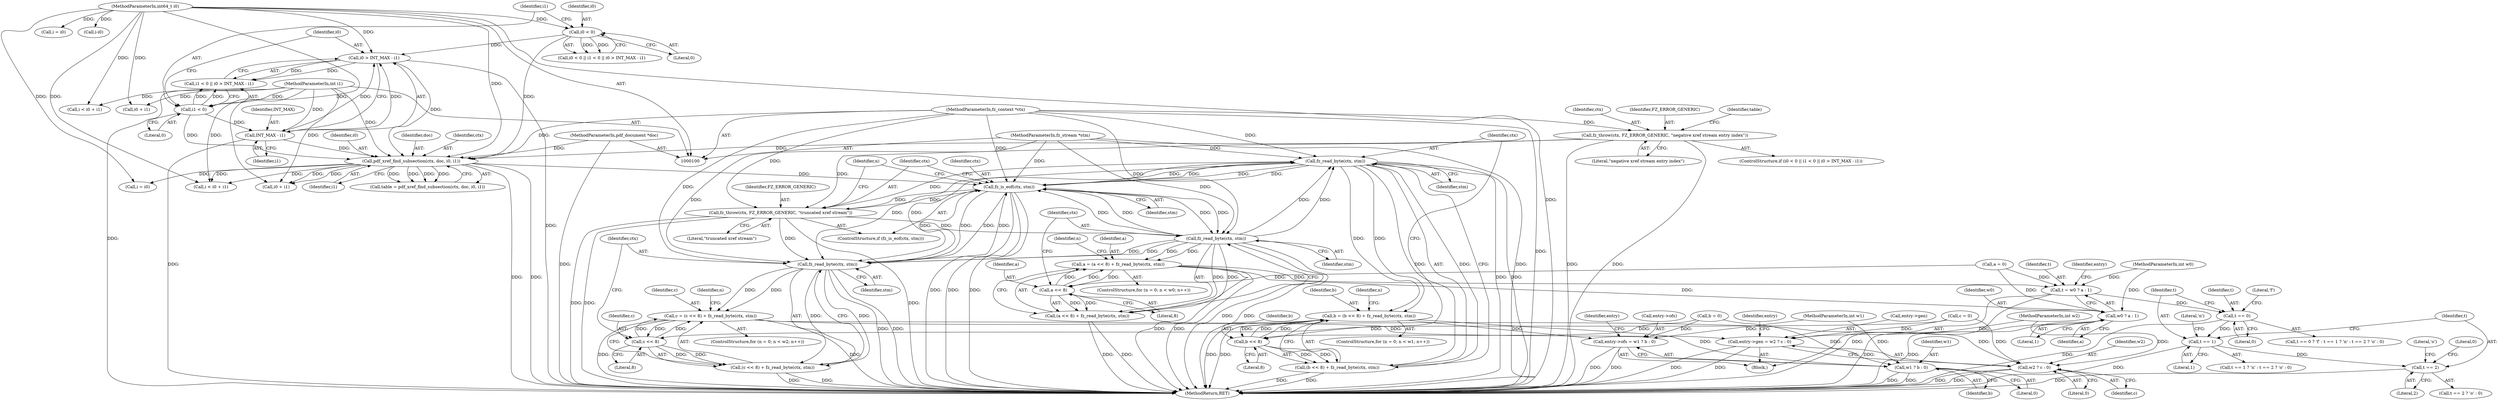 digraph "1_ghostscript_55c3f68d638ac1263a386e0aaa004bb6e8bde731@API" {
"1000224" [label="(Call,fz_read_byte(ctx, stm))"];
"1000187" [label="(Call,fz_throw(ctx, FZ_ERROR_GENERIC, \"truncated xref stream\"))"];
"1000184" [label="(Call,fz_is_eof(ctx, stm))"];
"1000224" [label="(Call,fz_read_byte(ctx, stm))"];
"1000206" [label="(Call,fz_read_byte(ctx, stm))"];
"1000101" [label="(MethodParameterIn,fz_context *ctx)"];
"1000103" [label="(MethodParameterIn,fz_stream *stm)"];
"1000242" [label="(Call,fz_read_byte(ctx, stm))"];
"1000134" [label="(Call,pdf_xref_find_subsection(ctx, doc, i0, i1))"];
"1000128" [label="(Call,fz_throw(ctx, FZ_ERROR_GENERIC, \"negative xref stream entry index\"))"];
"1000102" [label="(MethodParameterIn,pdf_document *doc)"];
"1000116" [label="(Call,i0 < 0)"];
"1000104" [label="(MethodParameterIn,int64_t i0)"];
"1000123" [label="(Call,i0 > INT_MAX - i1)"];
"1000125" [label="(Call,INT_MAX - i1)"];
"1000120" [label="(Call,i1 < 0)"];
"1000105" [label="(MethodParameterIn,int i1)"];
"1000200" [label="(Call,a = (a << 8) + fz_read_byte(ctx, stm))"];
"1000203" [label="(Call,a << 8)"];
"1000202" [label="(Call,(a << 8) + fz_read_byte(ctx, stm))"];
"1000252" [label="(Call,t = w0 ? a : 1)"];
"1000263" [label="(Call,t == 0)"];
"1000268" [label="(Call,t == 1)"];
"1000273" [label="(Call,t == 2)"];
"1000254" [label="(Call,w0 ? a : 1)"];
"1000218" [label="(Call,b = (b << 8) + fz_read_byte(ctx, stm))"];
"1000221" [label="(Call,b << 8)"];
"1000220" [label="(Call,(b << 8) + fz_read_byte(ctx, stm))"];
"1000278" [label="(Call,entry->ofs = w1 ? b : 0)"];
"1000282" [label="(Call,w1 ? b : 0)"];
"1000236" [label="(Call,c = (c << 8) + fz_read_byte(ctx, stm))"];
"1000239" [label="(Call,c << 8)"];
"1000238" [label="(Call,(c << 8) + fz_read_byte(ctx, stm))"];
"1000286" [label="(Call,entry->gen = w2 ? c : 0)"];
"1000290" [label="(Call,w2 ? c : 0)"];
"1000108" [label="(MethodParameterIn,int w2)"];
"1000189" [label="(Identifier,FZ_ERROR_GENERIC)"];
"1000265" [label="(Literal,0)"];
"1000274" [label="(Identifier,t)"];
"1000117" [label="(Identifier,i0)"];
"1000199" [label="(Identifier,n)"];
"1000243" [label="(Identifier,ctx)"];
"1000235" [label="(Identifier,n)"];
"1000114" [label="(ControlStructure,if (i0 < 0 || i1 < 0 || i0 > INT_MAX - i1))"];
"1000288" [label="(Identifier,entry)"];
"1000120" [label="(Call,i1 < 0)"];
"1000286" [label="(Call,entry->gen = w2 ? c : 0)"];
"1000180" [label="(Call,c = 0)"];
"1000127" [label="(Identifier,i1)"];
"1000293" [label="(Literal,0)"];
"1000207" [label="(Identifier,ctx)"];
"1000191" [label="(ControlStructure,for (n = 0; n < w0; n++))"];
"1000304" [label="(MethodReturn,RET)"];
"1000254" [label="(Call,w0 ? a : 1)"];
"1000137" [label="(Identifier,i0)"];
"1000176" [label="(Call,b = 0)"];
"1000187" [label="(Call,fz_throw(ctx, FZ_ERROR_GENERIC, \"truncated xref stream\"))"];
"1000131" [label="(Literal,\"negative xref stream entry index\")"];
"1000128" [label="(Call,fz_throw(ctx, FZ_ERROR_GENERIC, \"negative xref stream entry index\"))"];
"1000218" [label="(Call,b = (b << 8) + fz_read_byte(ctx, stm))"];
"1000134" [label="(Call,pdf_xref_find_subsection(ctx, doc, i0, i1))"];
"1000271" [label="(Literal,'n')"];
"1000122" [label="(Literal,0)"];
"1000103" [label="(MethodParameterIn,fz_stream *stm)"];
"1000154" [label="(Call,i < i0 + i1)"];
"1000104" [label="(MethodParameterIn,int64_t i0)"];
"1000188" [label="(Identifier,ctx)"];
"1000290" [label="(Call,w2 ? c : 0)"];
"1000285" [label="(Literal,0)"];
"1000116" [label="(Call,i0 < 0)"];
"1000226" [label="(Identifier,stm)"];
"1000206" [label="(Call,fz_read_byte(ctx, stm))"];
"1000277" [label="(Literal,0)"];
"1000125" [label="(Call,INT_MAX - i1)"];
"1000102" [label="(MethodParameterIn,pdf_document *doc)"];
"1000204" [label="(Identifier,a)"];
"1000101" [label="(MethodParameterIn,fz_context *ctx)"];
"1000136" [label="(Identifier,doc)"];
"1000266" [label="(Literal,'f')"];
"1000275" [label="(Literal,2)"];
"1000205" [label="(Literal,8)"];
"1000253" [label="(Identifier,t)"];
"1000236" [label="(Call,c = (c << 8) + fz_read_byte(ctx, stm))"];
"1000256" [label="(Identifier,a)"];
"1000118" [label="(Literal,0)"];
"1000255" [label="(Identifier,w0)"];
"1000227" [label="(ControlStructure,for (n = 0; n < w2; n++))"];
"1000200" [label="(Call,a = (a << 8) + fz_read_byte(ctx, stm))"];
"1000238" [label="(Call,(c << 8) + fz_read_byte(ctx, stm))"];
"1000224" [label="(Call,fz_read_byte(ctx, stm))"];
"1000172" [label="(Call,a = 0)"];
"1000222" [label="(Identifier,b)"];
"1000217" [label="(Identifier,n)"];
"1000201" [label="(Identifier,a)"];
"1000209" [label="(ControlStructure,for (n = 0; n < w1; n++))"];
"1000143" [label="(Call,i < i0 + i1)"];
"1000126" [label="(Identifier,INT_MAX)"];
"1000132" [label="(Call,table = pdf_xref_find_subsection(ctx, doc, i0, i1))"];
"1000105" [label="(MethodParameterIn,int i1)"];
"1000140" [label="(Call,i = i0)"];
"1000292" [label="(Identifier,c)"];
"1000268" [label="(Call,t == 1)"];
"1000130" [label="(Identifier,FZ_ERROR_GENERIC)"];
"1000184" [label="(Call,fz_is_eof(ctx, stm))"];
"1000279" [label="(Call,entry->ofs)"];
"1000244" [label="(Identifier,stm)"];
"1000106" [label="(MethodParameterIn,int w0)"];
"1000151" [label="(Call,i = i0)"];
"1000221" [label="(Call,b << 8)"];
"1000237" [label="(Identifier,c)"];
"1000264" [label="(Identifier,t)"];
"1000115" [label="(Call,i0 < 0 || i1 < 0 || i0 > INT_MAX - i1)"];
"1000270" [label="(Literal,1)"];
"1000240" [label="(Identifier,c)"];
"1000133" [label="(Identifier,table)"];
"1000193" [label="(Identifier,n)"];
"1000276" [label="(Literal,'o')"];
"1000129" [label="(Identifier,ctx)"];
"1000190" [label="(Literal,\"truncated xref stream\")"];
"1000186" [label="(Identifier,stm)"];
"1000208" [label="(Identifier,stm)"];
"1000156" [label="(Call,i0 + i1)"];
"1000257" [label="(Literal,1)"];
"1000263" [label="(Call,t == 0)"];
"1000272" [label="(Call,t == 2 ? 'o' : 0)"];
"1000241" [label="(Literal,8)"];
"1000239" [label="(Call,c << 8)"];
"1000183" [label="(ControlStructure,if (fz_is_eof(ctx, stm)))"];
"1000107" [label="(MethodParameterIn,int w1)"];
"1000185" [label="(Identifier,ctx)"];
"1000203" [label="(Call,a << 8)"];
"1000252" [label="(Call,t = w0 ? a : 1)"];
"1000296" [label="(Identifier,entry)"];
"1000202" [label="(Call,(a << 8) + fz_read_byte(ctx, stm))"];
"1000283" [label="(Identifier,w1)"];
"1000220" [label="(Call,(b << 8) + fz_read_byte(ctx, stm))"];
"1000138" [label="(Identifier,i1)"];
"1000219" [label="(Identifier,b)"];
"1000145" [label="(Call,i0 + i1)"];
"1000267" [label="(Call,t == 1 ? 'n' : t == 2 ? 'o' : 0)"];
"1000291" [label="(Identifier,w2)"];
"1000223" [label="(Literal,8)"];
"1000242" [label="(Call,fz_read_byte(ctx, stm))"];
"1000278" [label="(Call,entry->ofs = w1 ? b : 0)"];
"1000225" [label="(Identifier,ctx)"];
"1000119" [label="(Call,i1 < 0 || i0 > INT_MAX - i1)"];
"1000124" [label="(Identifier,i0)"];
"1000284" [label="(Identifier,b)"];
"1000135" [label="(Identifier,ctx)"];
"1000123" [label="(Call,i0 > INT_MAX - i1)"];
"1000260" [label="(Identifier,entry)"];
"1000168" [label="(Call,i-i0)"];
"1000262" [label="(Call,t == 0 ? 'f' : t == 1 ? 'n' : t == 2 ? 'o' : 0)"];
"1000269" [label="(Identifier,t)"];
"1000282" [label="(Call,w1 ? b : 0)"];
"1000287" [label="(Call,entry->gen)"];
"1000273" [label="(Call,t == 2)"];
"1000250" [label="(Block,)"];
"1000121" [label="(Identifier,i1)"];
"1000224" -> "1000220"  [label="AST: "];
"1000224" -> "1000226"  [label="CFG: "];
"1000225" -> "1000224"  [label="AST: "];
"1000226" -> "1000224"  [label="AST: "];
"1000220" -> "1000224"  [label="CFG: "];
"1000224" -> "1000304"  [label="DDG: "];
"1000224" -> "1000304"  [label="DDG: "];
"1000224" -> "1000184"  [label="DDG: "];
"1000224" -> "1000184"  [label="DDG: "];
"1000224" -> "1000218"  [label="DDG: "];
"1000224" -> "1000218"  [label="DDG: "];
"1000224" -> "1000220"  [label="DDG: "];
"1000224" -> "1000220"  [label="DDG: "];
"1000187" -> "1000224"  [label="DDG: "];
"1000184" -> "1000224"  [label="DDG: "];
"1000184" -> "1000224"  [label="DDG: "];
"1000206" -> "1000224"  [label="DDG: "];
"1000206" -> "1000224"  [label="DDG: "];
"1000101" -> "1000224"  [label="DDG: "];
"1000103" -> "1000224"  [label="DDG: "];
"1000224" -> "1000242"  [label="DDG: "];
"1000224" -> "1000242"  [label="DDG: "];
"1000187" -> "1000183"  [label="AST: "];
"1000187" -> "1000190"  [label="CFG: "];
"1000188" -> "1000187"  [label="AST: "];
"1000189" -> "1000187"  [label="AST: "];
"1000190" -> "1000187"  [label="AST: "];
"1000193" -> "1000187"  [label="CFG: "];
"1000187" -> "1000304"  [label="DDG: "];
"1000187" -> "1000304"  [label="DDG: "];
"1000187" -> "1000304"  [label="DDG: "];
"1000187" -> "1000184"  [label="DDG: "];
"1000184" -> "1000187"  [label="DDG: "];
"1000101" -> "1000187"  [label="DDG: "];
"1000128" -> "1000187"  [label="DDG: "];
"1000187" -> "1000206"  [label="DDG: "];
"1000187" -> "1000242"  [label="DDG: "];
"1000184" -> "1000183"  [label="AST: "];
"1000184" -> "1000186"  [label="CFG: "];
"1000185" -> "1000184"  [label="AST: "];
"1000186" -> "1000184"  [label="AST: "];
"1000188" -> "1000184"  [label="CFG: "];
"1000193" -> "1000184"  [label="CFG: "];
"1000184" -> "1000304"  [label="DDG: "];
"1000184" -> "1000304"  [label="DDG: "];
"1000184" -> "1000304"  [label="DDG: "];
"1000206" -> "1000184"  [label="DDG: "];
"1000206" -> "1000184"  [label="DDG: "];
"1000242" -> "1000184"  [label="DDG: "];
"1000242" -> "1000184"  [label="DDG: "];
"1000134" -> "1000184"  [label="DDG: "];
"1000101" -> "1000184"  [label="DDG: "];
"1000103" -> "1000184"  [label="DDG: "];
"1000184" -> "1000206"  [label="DDG: "];
"1000184" -> "1000206"  [label="DDG: "];
"1000184" -> "1000242"  [label="DDG: "];
"1000184" -> "1000242"  [label="DDG: "];
"1000206" -> "1000202"  [label="AST: "];
"1000206" -> "1000208"  [label="CFG: "];
"1000207" -> "1000206"  [label="AST: "];
"1000208" -> "1000206"  [label="AST: "];
"1000202" -> "1000206"  [label="CFG: "];
"1000206" -> "1000304"  [label="DDG: "];
"1000206" -> "1000304"  [label="DDG: "];
"1000206" -> "1000200"  [label="DDG: "];
"1000206" -> "1000200"  [label="DDG: "];
"1000206" -> "1000202"  [label="DDG: "];
"1000206" -> "1000202"  [label="DDG: "];
"1000101" -> "1000206"  [label="DDG: "];
"1000103" -> "1000206"  [label="DDG: "];
"1000206" -> "1000242"  [label="DDG: "];
"1000206" -> "1000242"  [label="DDG: "];
"1000101" -> "1000100"  [label="AST: "];
"1000101" -> "1000304"  [label="DDG: "];
"1000101" -> "1000128"  [label="DDG: "];
"1000101" -> "1000134"  [label="DDG: "];
"1000101" -> "1000242"  [label="DDG: "];
"1000103" -> "1000100"  [label="AST: "];
"1000103" -> "1000304"  [label="DDG: "];
"1000103" -> "1000242"  [label="DDG: "];
"1000242" -> "1000238"  [label="AST: "];
"1000242" -> "1000244"  [label="CFG: "];
"1000243" -> "1000242"  [label="AST: "];
"1000244" -> "1000242"  [label="AST: "];
"1000238" -> "1000242"  [label="CFG: "];
"1000242" -> "1000304"  [label="DDG: "];
"1000242" -> "1000304"  [label="DDG: "];
"1000242" -> "1000236"  [label="DDG: "];
"1000242" -> "1000236"  [label="DDG: "];
"1000242" -> "1000238"  [label="DDG: "];
"1000242" -> "1000238"  [label="DDG: "];
"1000134" -> "1000132"  [label="AST: "];
"1000134" -> "1000138"  [label="CFG: "];
"1000135" -> "1000134"  [label="AST: "];
"1000136" -> "1000134"  [label="AST: "];
"1000137" -> "1000134"  [label="AST: "];
"1000138" -> "1000134"  [label="AST: "];
"1000132" -> "1000134"  [label="CFG: "];
"1000134" -> "1000304"  [label="DDG: "];
"1000134" -> "1000304"  [label="DDG: "];
"1000134" -> "1000132"  [label="DDG: "];
"1000134" -> "1000132"  [label="DDG: "];
"1000134" -> "1000132"  [label="DDG: "];
"1000134" -> "1000132"  [label="DDG: "];
"1000128" -> "1000134"  [label="DDG: "];
"1000102" -> "1000134"  [label="DDG: "];
"1000116" -> "1000134"  [label="DDG: "];
"1000123" -> "1000134"  [label="DDG: "];
"1000104" -> "1000134"  [label="DDG: "];
"1000120" -> "1000134"  [label="DDG: "];
"1000125" -> "1000134"  [label="DDG: "];
"1000105" -> "1000134"  [label="DDG: "];
"1000134" -> "1000140"  [label="DDG: "];
"1000134" -> "1000143"  [label="DDG: "];
"1000134" -> "1000143"  [label="DDG: "];
"1000134" -> "1000145"  [label="DDG: "];
"1000134" -> "1000145"  [label="DDG: "];
"1000128" -> "1000114"  [label="AST: "];
"1000128" -> "1000131"  [label="CFG: "];
"1000129" -> "1000128"  [label="AST: "];
"1000130" -> "1000128"  [label="AST: "];
"1000131" -> "1000128"  [label="AST: "];
"1000133" -> "1000128"  [label="CFG: "];
"1000128" -> "1000304"  [label="DDG: "];
"1000128" -> "1000304"  [label="DDG: "];
"1000102" -> "1000100"  [label="AST: "];
"1000102" -> "1000304"  [label="DDG: "];
"1000116" -> "1000115"  [label="AST: "];
"1000116" -> "1000118"  [label="CFG: "];
"1000117" -> "1000116"  [label="AST: "];
"1000118" -> "1000116"  [label="AST: "];
"1000121" -> "1000116"  [label="CFG: "];
"1000115" -> "1000116"  [label="CFG: "];
"1000116" -> "1000115"  [label="DDG: "];
"1000116" -> "1000115"  [label="DDG: "];
"1000104" -> "1000116"  [label="DDG: "];
"1000116" -> "1000123"  [label="DDG: "];
"1000104" -> "1000100"  [label="AST: "];
"1000104" -> "1000304"  [label="DDG: "];
"1000104" -> "1000123"  [label="DDG: "];
"1000104" -> "1000140"  [label="DDG: "];
"1000104" -> "1000143"  [label="DDG: "];
"1000104" -> "1000145"  [label="DDG: "];
"1000104" -> "1000151"  [label="DDG: "];
"1000104" -> "1000154"  [label="DDG: "];
"1000104" -> "1000156"  [label="DDG: "];
"1000104" -> "1000168"  [label="DDG: "];
"1000123" -> "1000119"  [label="AST: "];
"1000123" -> "1000125"  [label="CFG: "];
"1000124" -> "1000123"  [label="AST: "];
"1000125" -> "1000123"  [label="AST: "];
"1000119" -> "1000123"  [label="CFG: "];
"1000123" -> "1000304"  [label="DDG: "];
"1000123" -> "1000119"  [label="DDG: "];
"1000123" -> "1000119"  [label="DDG: "];
"1000125" -> "1000123"  [label="DDG: "];
"1000125" -> "1000123"  [label="DDG: "];
"1000125" -> "1000127"  [label="CFG: "];
"1000126" -> "1000125"  [label="AST: "];
"1000127" -> "1000125"  [label="AST: "];
"1000125" -> "1000304"  [label="DDG: "];
"1000120" -> "1000125"  [label="DDG: "];
"1000105" -> "1000125"  [label="DDG: "];
"1000120" -> "1000119"  [label="AST: "];
"1000120" -> "1000122"  [label="CFG: "];
"1000121" -> "1000120"  [label="AST: "];
"1000122" -> "1000120"  [label="AST: "];
"1000124" -> "1000120"  [label="CFG: "];
"1000119" -> "1000120"  [label="CFG: "];
"1000120" -> "1000119"  [label="DDG: "];
"1000120" -> "1000119"  [label="DDG: "];
"1000105" -> "1000120"  [label="DDG: "];
"1000105" -> "1000100"  [label="AST: "];
"1000105" -> "1000304"  [label="DDG: "];
"1000105" -> "1000143"  [label="DDG: "];
"1000105" -> "1000145"  [label="DDG: "];
"1000105" -> "1000154"  [label="DDG: "];
"1000105" -> "1000156"  [label="DDG: "];
"1000200" -> "1000191"  [label="AST: "];
"1000200" -> "1000202"  [label="CFG: "];
"1000201" -> "1000200"  [label="AST: "];
"1000202" -> "1000200"  [label="AST: "];
"1000199" -> "1000200"  [label="CFG: "];
"1000200" -> "1000304"  [label="DDG: "];
"1000200" -> "1000304"  [label="DDG: "];
"1000203" -> "1000200"  [label="DDG: "];
"1000203" -> "1000200"  [label="DDG: "];
"1000200" -> "1000203"  [label="DDG: "];
"1000200" -> "1000252"  [label="DDG: "];
"1000200" -> "1000254"  [label="DDG: "];
"1000203" -> "1000202"  [label="AST: "];
"1000203" -> "1000205"  [label="CFG: "];
"1000204" -> "1000203"  [label="AST: "];
"1000205" -> "1000203"  [label="AST: "];
"1000207" -> "1000203"  [label="CFG: "];
"1000203" -> "1000202"  [label="DDG: "];
"1000203" -> "1000202"  [label="DDG: "];
"1000172" -> "1000203"  [label="DDG: "];
"1000202" -> "1000304"  [label="DDG: "];
"1000202" -> "1000304"  [label="DDG: "];
"1000252" -> "1000250"  [label="AST: "];
"1000252" -> "1000254"  [label="CFG: "];
"1000253" -> "1000252"  [label="AST: "];
"1000254" -> "1000252"  [label="AST: "];
"1000260" -> "1000252"  [label="CFG: "];
"1000252" -> "1000304"  [label="DDG: "];
"1000106" -> "1000252"  [label="DDG: "];
"1000172" -> "1000252"  [label="DDG: "];
"1000252" -> "1000263"  [label="DDG: "];
"1000263" -> "1000262"  [label="AST: "];
"1000263" -> "1000265"  [label="CFG: "];
"1000264" -> "1000263"  [label="AST: "];
"1000265" -> "1000263"  [label="AST: "];
"1000266" -> "1000263"  [label="CFG: "];
"1000269" -> "1000263"  [label="CFG: "];
"1000263" -> "1000304"  [label="DDG: "];
"1000263" -> "1000268"  [label="DDG: "];
"1000268" -> "1000267"  [label="AST: "];
"1000268" -> "1000270"  [label="CFG: "];
"1000269" -> "1000268"  [label="AST: "];
"1000270" -> "1000268"  [label="AST: "];
"1000271" -> "1000268"  [label="CFG: "];
"1000274" -> "1000268"  [label="CFG: "];
"1000268" -> "1000304"  [label="DDG: "];
"1000268" -> "1000273"  [label="DDG: "];
"1000273" -> "1000272"  [label="AST: "];
"1000273" -> "1000275"  [label="CFG: "];
"1000274" -> "1000273"  [label="AST: "];
"1000275" -> "1000273"  [label="AST: "];
"1000276" -> "1000273"  [label="CFG: "];
"1000277" -> "1000273"  [label="CFG: "];
"1000273" -> "1000304"  [label="DDG: "];
"1000254" -> "1000256"  [label="CFG: "];
"1000254" -> "1000257"  [label="CFG: "];
"1000255" -> "1000254"  [label="AST: "];
"1000256" -> "1000254"  [label="AST: "];
"1000257" -> "1000254"  [label="AST: "];
"1000254" -> "1000304"  [label="DDG: "];
"1000254" -> "1000304"  [label="DDG: "];
"1000106" -> "1000254"  [label="DDG: "];
"1000172" -> "1000254"  [label="DDG: "];
"1000218" -> "1000209"  [label="AST: "];
"1000218" -> "1000220"  [label="CFG: "];
"1000219" -> "1000218"  [label="AST: "];
"1000220" -> "1000218"  [label="AST: "];
"1000217" -> "1000218"  [label="CFG: "];
"1000218" -> "1000304"  [label="DDG: "];
"1000218" -> "1000304"  [label="DDG: "];
"1000221" -> "1000218"  [label="DDG: "];
"1000221" -> "1000218"  [label="DDG: "];
"1000218" -> "1000221"  [label="DDG: "];
"1000218" -> "1000278"  [label="DDG: "];
"1000218" -> "1000282"  [label="DDG: "];
"1000221" -> "1000220"  [label="AST: "];
"1000221" -> "1000223"  [label="CFG: "];
"1000222" -> "1000221"  [label="AST: "];
"1000223" -> "1000221"  [label="AST: "];
"1000225" -> "1000221"  [label="CFG: "];
"1000221" -> "1000220"  [label="DDG: "];
"1000221" -> "1000220"  [label="DDG: "];
"1000176" -> "1000221"  [label="DDG: "];
"1000220" -> "1000304"  [label="DDG: "];
"1000220" -> "1000304"  [label="DDG: "];
"1000278" -> "1000250"  [label="AST: "];
"1000278" -> "1000282"  [label="CFG: "];
"1000279" -> "1000278"  [label="AST: "];
"1000282" -> "1000278"  [label="AST: "];
"1000288" -> "1000278"  [label="CFG: "];
"1000278" -> "1000304"  [label="DDG: "];
"1000278" -> "1000304"  [label="DDG: "];
"1000107" -> "1000278"  [label="DDG: "];
"1000176" -> "1000278"  [label="DDG: "];
"1000282" -> "1000284"  [label="CFG: "];
"1000282" -> "1000285"  [label="CFG: "];
"1000283" -> "1000282"  [label="AST: "];
"1000284" -> "1000282"  [label="AST: "];
"1000285" -> "1000282"  [label="AST: "];
"1000282" -> "1000304"  [label="DDG: "];
"1000282" -> "1000304"  [label="DDG: "];
"1000107" -> "1000282"  [label="DDG: "];
"1000176" -> "1000282"  [label="DDG: "];
"1000236" -> "1000227"  [label="AST: "];
"1000236" -> "1000238"  [label="CFG: "];
"1000237" -> "1000236"  [label="AST: "];
"1000238" -> "1000236"  [label="AST: "];
"1000235" -> "1000236"  [label="CFG: "];
"1000236" -> "1000304"  [label="DDG: "];
"1000236" -> "1000304"  [label="DDG: "];
"1000239" -> "1000236"  [label="DDG: "];
"1000239" -> "1000236"  [label="DDG: "];
"1000236" -> "1000239"  [label="DDG: "];
"1000236" -> "1000286"  [label="DDG: "];
"1000236" -> "1000290"  [label="DDG: "];
"1000239" -> "1000238"  [label="AST: "];
"1000239" -> "1000241"  [label="CFG: "];
"1000240" -> "1000239"  [label="AST: "];
"1000241" -> "1000239"  [label="AST: "];
"1000243" -> "1000239"  [label="CFG: "];
"1000239" -> "1000238"  [label="DDG: "];
"1000239" -> "1000238"  [label="DDG: "];
"1000180" -> "1000239"  [label="DDG: "];
"1000238" -> "1000304"  [label="DDG: "];
"1000238" -> "1000304"  [label="DDG: "];
"1000286" -> "1000250"  [label="AST: "];
"1000286" -> "1000290"  [label="CFG: "];
"1000287" -> "1000286"  [label="AST: "];
"1000290" -> "1000286"  [label="AST: "];
"1000296" -> "1000286"  [label="CFG: "];
"1000286" -> "1000304"  [label="DDG: "];
"1000286" -> "1000304"  [label="DDG: "];
"1000108" -> "1000286"  [label="DDG: "];
"1000180" -> "1000286"  [label="DDG: "];
"1000290" -> "1000292"  [label="CFG: "];
"1000290" -> "1000293"  [label="CFG: "];
"1000291" -> "1000290"  [label="AST: "];
"1000292" -> "1000290"  [label="AST: "];
"1000293" -> "1000290"  [label="AST: "];
"1000290" -> "1000304"  [label="DDG: "];
"1000290" -> "1000304"  [label="DDG: "];
"1000108" -> "1000290"  [label="DDG: "];
"1000180" -> "1000290"  [label="DDG: "];
}
